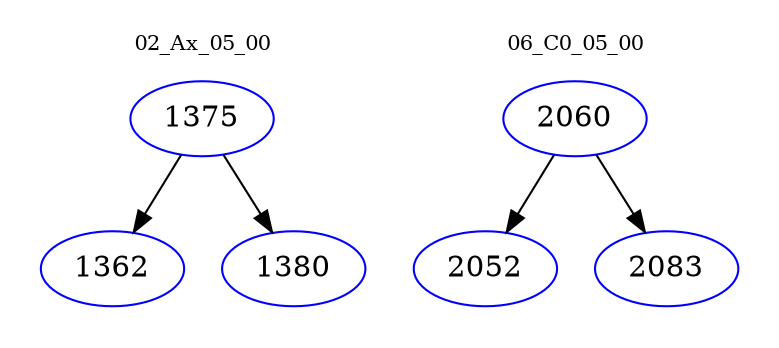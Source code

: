 digraph{
subgraph cluster_0 {
color = white
label = "02_Ax_05_00";
fontsize=10;
T0_1375 [label="1375", color="blue"]
T0_1375 -> T0_1362 [color="black"]
T0_1362 [label="1362", color="blue"]
T0_1375 -> T0_1380 [color="black"]
T0_1380 [label="1380", color="blue"]
}
subgraph cluster_1 {
color = white
label = "06_C0_05_00";
fontsize=10;
T1_2060 [label="2060", color="blue"]
T1_2060 -> T1_2052 [color="black"]
T1_2052 [label="2052", color="blue"]
T1_2060 -> T1_2083 [color="black"]
T1_2083 [label="2083", color="blue"]
}
}
